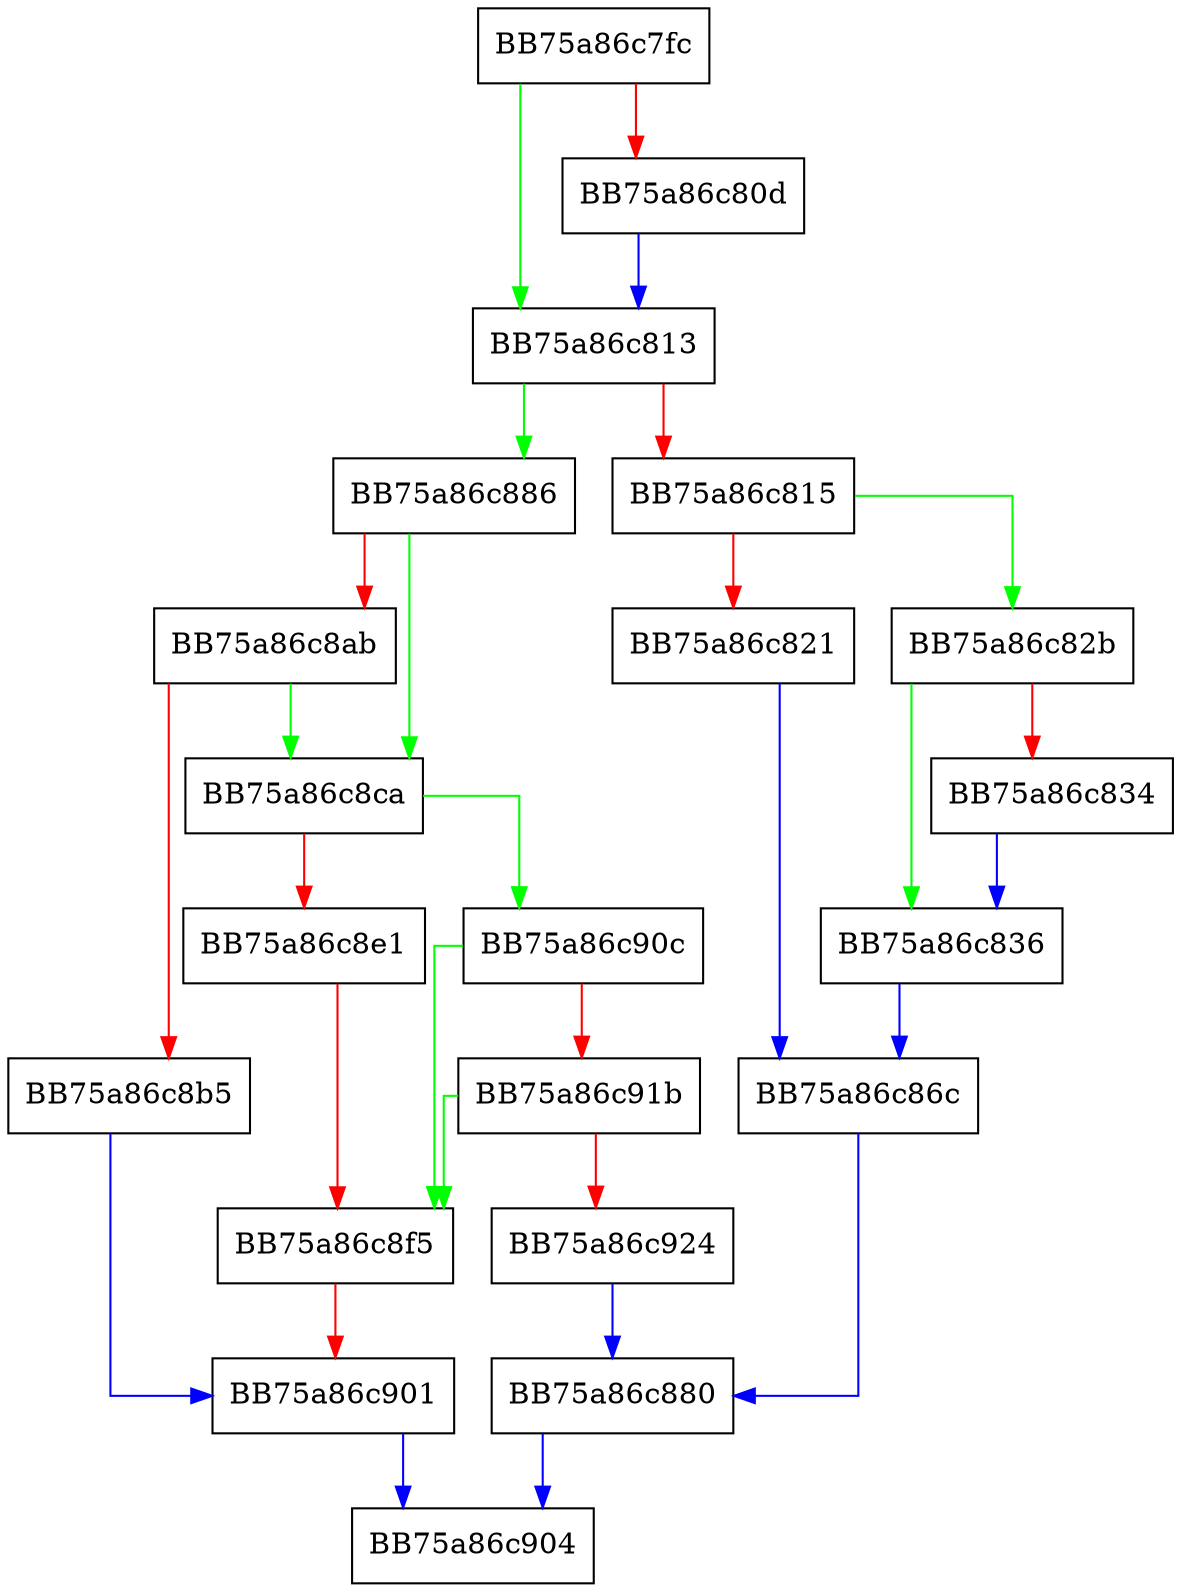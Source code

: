 digraph NextProperty {
  node [shape="box"];
  graph [splines=ortho];
  BB75a86c7fc -> BB75a86c813 [color="green"];
  BB75a86c7fc -> BB75a86c80d [color="red"];
  BB75a86c80d -> BB75a86c813 [color="blue"];
  BB75a86c813 -> BB75a86c886 [color="green"];
  BB75a86c813 -> BB75a86c815 [color="red"];
  BB75a86c815 -> BB75a86c82b [color="green"];
  BB75a86c815 -> BB75a86c821 [color="red"];
  BB75a86c821 -> BB75a86c86c [color="blue"];
  BB75a86c82b -> BB75a86c836 [color="green"];
  BB75a86c82b -> BB75a86c834 [color="red"];
  BB75a86c834 -> BB75a86c836 [color="blue"];
  BB75a86c836 -> BB75a86c86c [color="blue"];
  BB75a86c86c -> BB75a86c880 [color="blue"];
  BB75a86c880 -> BB75a86c904 [color="blue"];
  BB75a86c886 -> BB75a86c8ca [color="green"];
  BB75a86c886 -> BB75a86c8ab [color="red"];
  BB75a86c8ab -> BB75a86c8ca [color="green"];
  BB75a86c8ab -> BB75a86c8b5 [color="red"];
  BB75a86c8b5 -> BB75a86c901 [color="blue"];
  BB75a86c8ca -> BB75a86c90c [color="green"];
  BB75a86c8ca -> BB75a86c8e1 [color="red"];
  BB75a86c8e1 -> BB75a86c8f5 [color="red"];
  BB75a86c8f5 -> BB75a86c901 [color="red"];
  BB75a86c901 -> BB75a86c904 [color="blue"];
  BB75a86c90c -> BB75a86c8f5 [color="green"];
  BB75a86c90c -> BB75a86c91b [color="red"];
  BB75a86c91b -> BB75a86c8f5 [color="green"];
  BB75a86c91b -> BB75a86c924 [color="red"];
  BB75a86c924 -> BB75a86c880 [color="blue"];
}